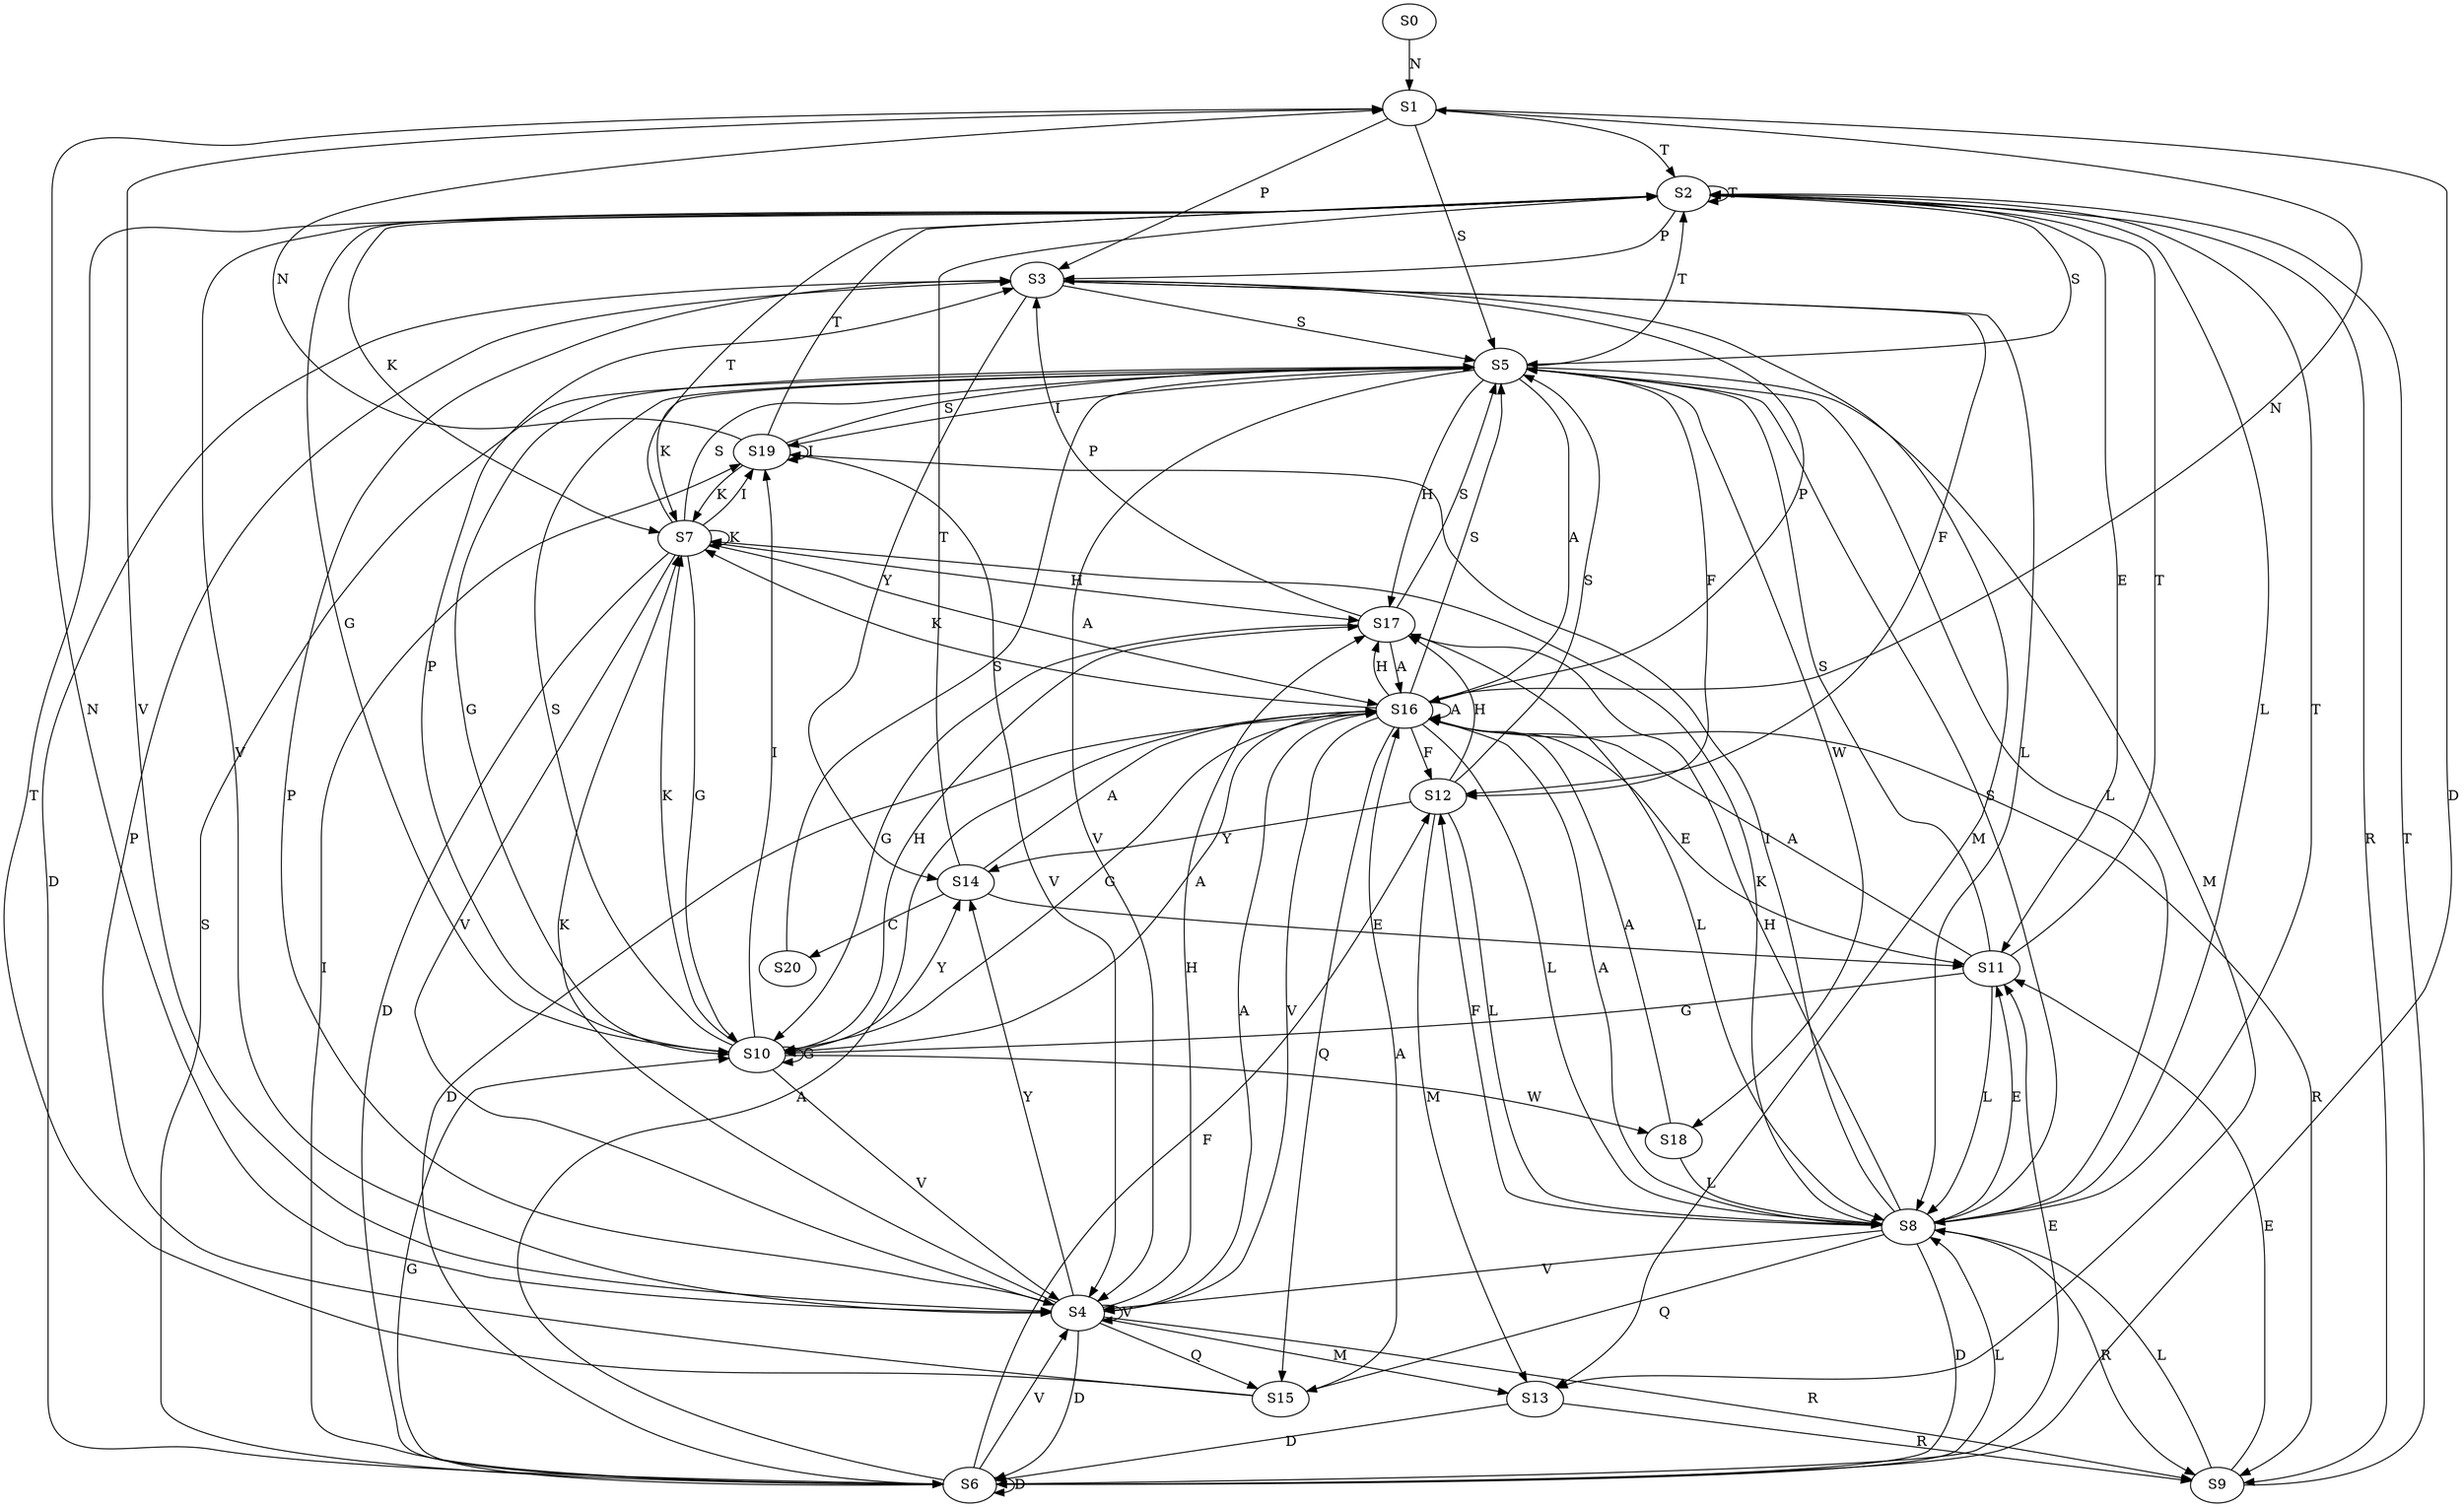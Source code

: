 strict digraph  {
	S0 -> S1 [ label = N ];
	S1 -> S2 [ label = T ];
	S1 -> S3 [ label = P ];
	S1 -> S4 [ label = V ];
	S1 -> S5 [ label = S ];
	S1 -> S6 [ label = D ];
	S2 -> S7 [ label = K ];
	S2 -> S3 [ label = P ];
	S2 -> S2 [ label = T ];
	S2 -> S8 [ label = L ];
	S2 -> S9 [ label = R ];
	S2 -> S5 [ label = S ];
	S2 -> S10 [ label = G ];
	S2 -> S11 [ label = E ];
	S2 -> S4 [ label = V ];
	S3 -> S5 [ label = S ];
	S3 -> S12 [ label = F ];
	S3 -> S13 [ label = M ];
	S3 -> S6 [ label = D ];
	S3 -> S8 [ label = L ];
	S3 -> S14 [ label = Y ];
	S4 -> S13 [ label = M ];
	S4 -> S1 [ label = N ];
	S4 -> S7 [ label = K ];
	S4 -> S15 [ label = Q ];
	S4 -> S16 [ label = A ];
	S4 -> S17 [ label = H ];
	S4 -> S9 [ label = R ];
	S4 -> S3 [ label = P ];
	S4 -> S6 [ label = D ];
	S4 -> S4 [ label = V ];
	S4 -> S14 [ label = Y ];
	S5 -> S8 [ label = L ];
	S5 -> S10 [ label = G ];
	S5 -> S7 [ label = K ];
	S5 -> S16 [ label = A ];
	S5 -> S4 [ label = V ];
	S5 -> S13 [ label = M ];
	S5 -> S18 [ label = W ];
	S5 -> S19 [ label = I ];
	S5 -> S12 [ label = F ];
	S5 -> S17 [ label = H ];
	S5 -> S2 [ label = T ];
	S6 -> S16 [ label = A ];
	S6 -> S12 [ label = F ];
	S6 -> S4 [ label = V ];
	S6 -> S6 [ label = D ];
	S6 -> S5 [ label = S ];
	S6 -> S11 [ label = E ];
	S6 -> S8 [ label = L ];
	S6 -> S10 [ label = G ];
	S6 -> S19 [ label = I ];
	S7 -> S6 [ label = D ];
	S7 -> S4 [ label = V ];
	S7 -> S10 [ label = G ];
	S7 -> S2 [ label = T ];
	S7 -> S7 [ label = K ];
	S7 -> S17 [ label = H ];
	S7 -> S19 [ label = I ];
	S7 -> S5 [ label = S ];
	S7 -> S16 [ label = A ];
	S8 -> S4 [ label = V ];
	S8 -> S16 [ label = A ];
	S8 -> S12 [ label = F ];
	S8 -> S6 [ label = D ];
	S8 -> S7 [ label = K ];
	S8 -> S17 [ label = H ];
	S8 -> S5 [ label = S ];
	S8 -> S19 [ label = I ];
	S8 -> S2 [ label = T ];
	S8 -> S9 [ label = R ];
	S8 -> S15 [ label = Q ];
	S8 -> S11 [ label = E ];
	S9 -> S11 [ label = E ];
	S9 -> S8 [ label = L ];
	S9 -> S2 [ label = T ];
	S10 -> S18 [ label = W ];
	S10 -> S4 [ label = V ];
	S10 -> S16 [ label = A ];
	S10 -> S14 [ label = Y ];
	S10 -> S17 [ label = H ];
	S10 -> S7 [ label = K ];
	S10 -> S5 [ label = S ];
	S10 -> S19 [ label = I ];
	S10 -> S10 [ label = G ];
	S10 -> S3 [ label = P ];
	S11 -> S10 [ label = G ];
	S11 -> S16 [ label = A ];
	S11 -> S8 [ label = L ];
	S11 -> S2 [ label = T ];
	S11 -> S5 [ label = S ];
	S12 -> S13 [ label = M ];
	S12 -> S5 [ label = S ];
	S12 -> S14 [ label = Y ];
	S12 -> S17 [ label = H ];
	S12 -> S8 [ label = L ];
	S13 -> S9 [ label = R ];
	S13 -> S6 [ label = D ];
	S14 -> S11 [ label = E ];
	S14 -> S2 [ label = T ];
	S14 -> S20 [ label = C ];
	S14 -> S16 [ label = A ];
	S15 -> S16 [ label = A ];
	S15 -> S2 [ label = T ];
	S15 -> S3 [ label = P ];
	S16 -> S3 [ label = P ];
	S16 -> S7 [ label = K ];
	S16 -> S16 [ label = A ];
	S16 -> S10 [ label = G ];
	S16 -> S17 [ label = H ];
	S16 -> S11 [ label = E ];
	S16 -> S5 [ label = S ];
	S16 -> S4 [ label = V ];
	S16 -> S6 [ label = D ];
	S16 -> S1 [ label = N ];
	S16 -> S12 [ label = F ];
	S16 -> S8 [ label = L ];
	S16 -> S15 [ label = Q ];
	S16 -> S9 [ label = R ];
	S17 -> S16 [ label = A ];
	S17 -> S3 [ label = P ];
	S17 -> S5 [ label = S ];
	S17 -> S10 [ label = G ];
	S17 -> S8 [ label = L ];
	S18 -> S16 [ label = A ];
	S18 -> S8 [ label = L ];
	S19 -> S1 [ label = N ];
	S19 -> S7 [ label = K ];
	S19 -> S2 [ label = T ];
	S19 -> S19 [ label = I ];
	S19 -> S4 [ label = V ];
	S19 -> S5 [ label = S ];
	S20 -> S5 [ label = S ];
}
